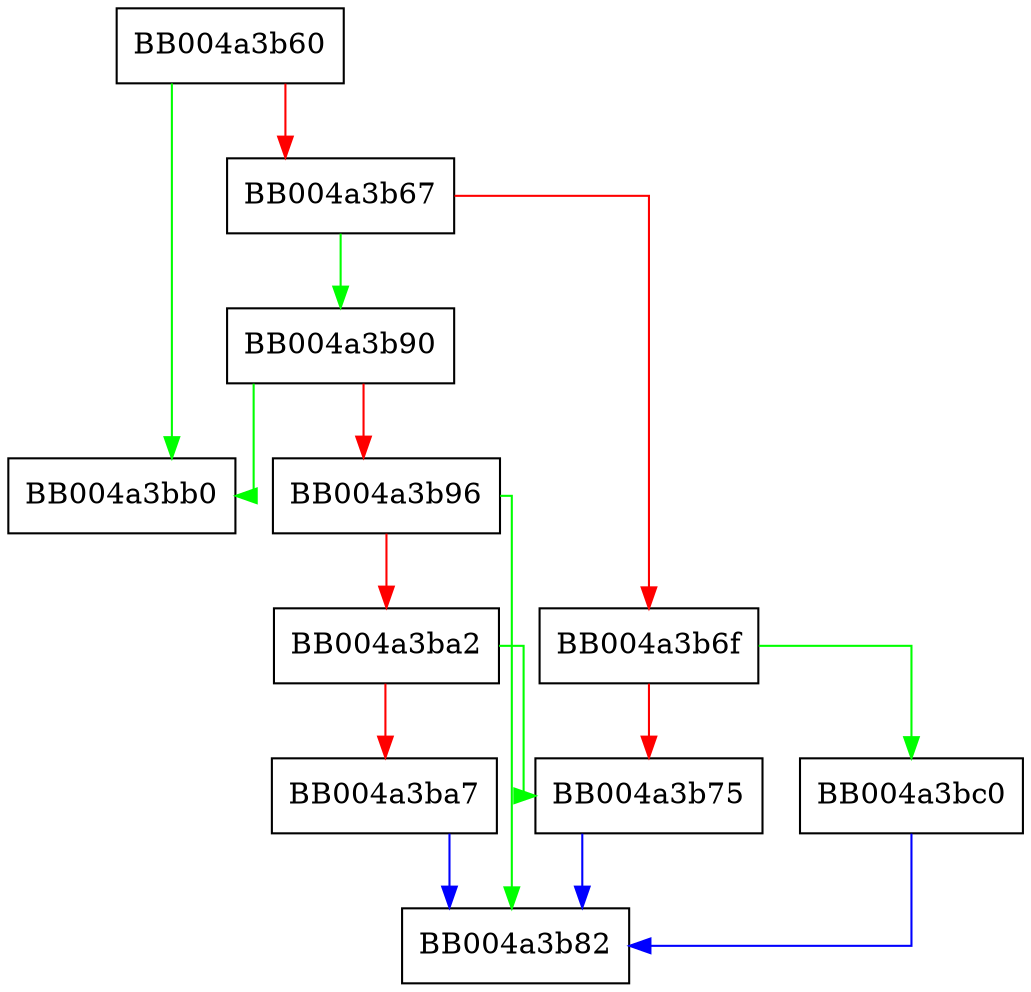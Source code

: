 digraph SSL_set_tlsext_max_fragment_length {
  node [shape="box"];
  graph [splines=ortho];
  BB004a3b60 -> BB004a3bb0 [color="green"];
  BB004a3b60 -> BB004a3b67 [color="red"];
  BB004a3b67 -> BB004a3b90 [color="green"];
  BB004a3b67 -> BB004a3b6f [color="red"];
  BB004a3b6f -> BB004a3bc0 [color="green"];
  BB004a3b6f -> BB004a3b75 [color="red"];
  BB004a3b75 -> BB004a3b82 [color="blue"];
  BB004a3b90 -> BB004a3bb0 [color="green"];
  BB004a3b90 -> BB004a3b96 [color="red"];
  BB004a3b96 -> BB004a3b82 [color="green"];
  BB004a3b96 -> BB004a3ba2 [color="red"];
  BB004a3ba2 -> BB004a3b75 [color="green"];
  BB004a3ba2 -> BB004a3ba7 [color="red"];
  BB004a3ba7 -> BB004a3b82 [color="blue"];
  BB004a3bc0 -> BB004a3b82 [color="blue"];
}